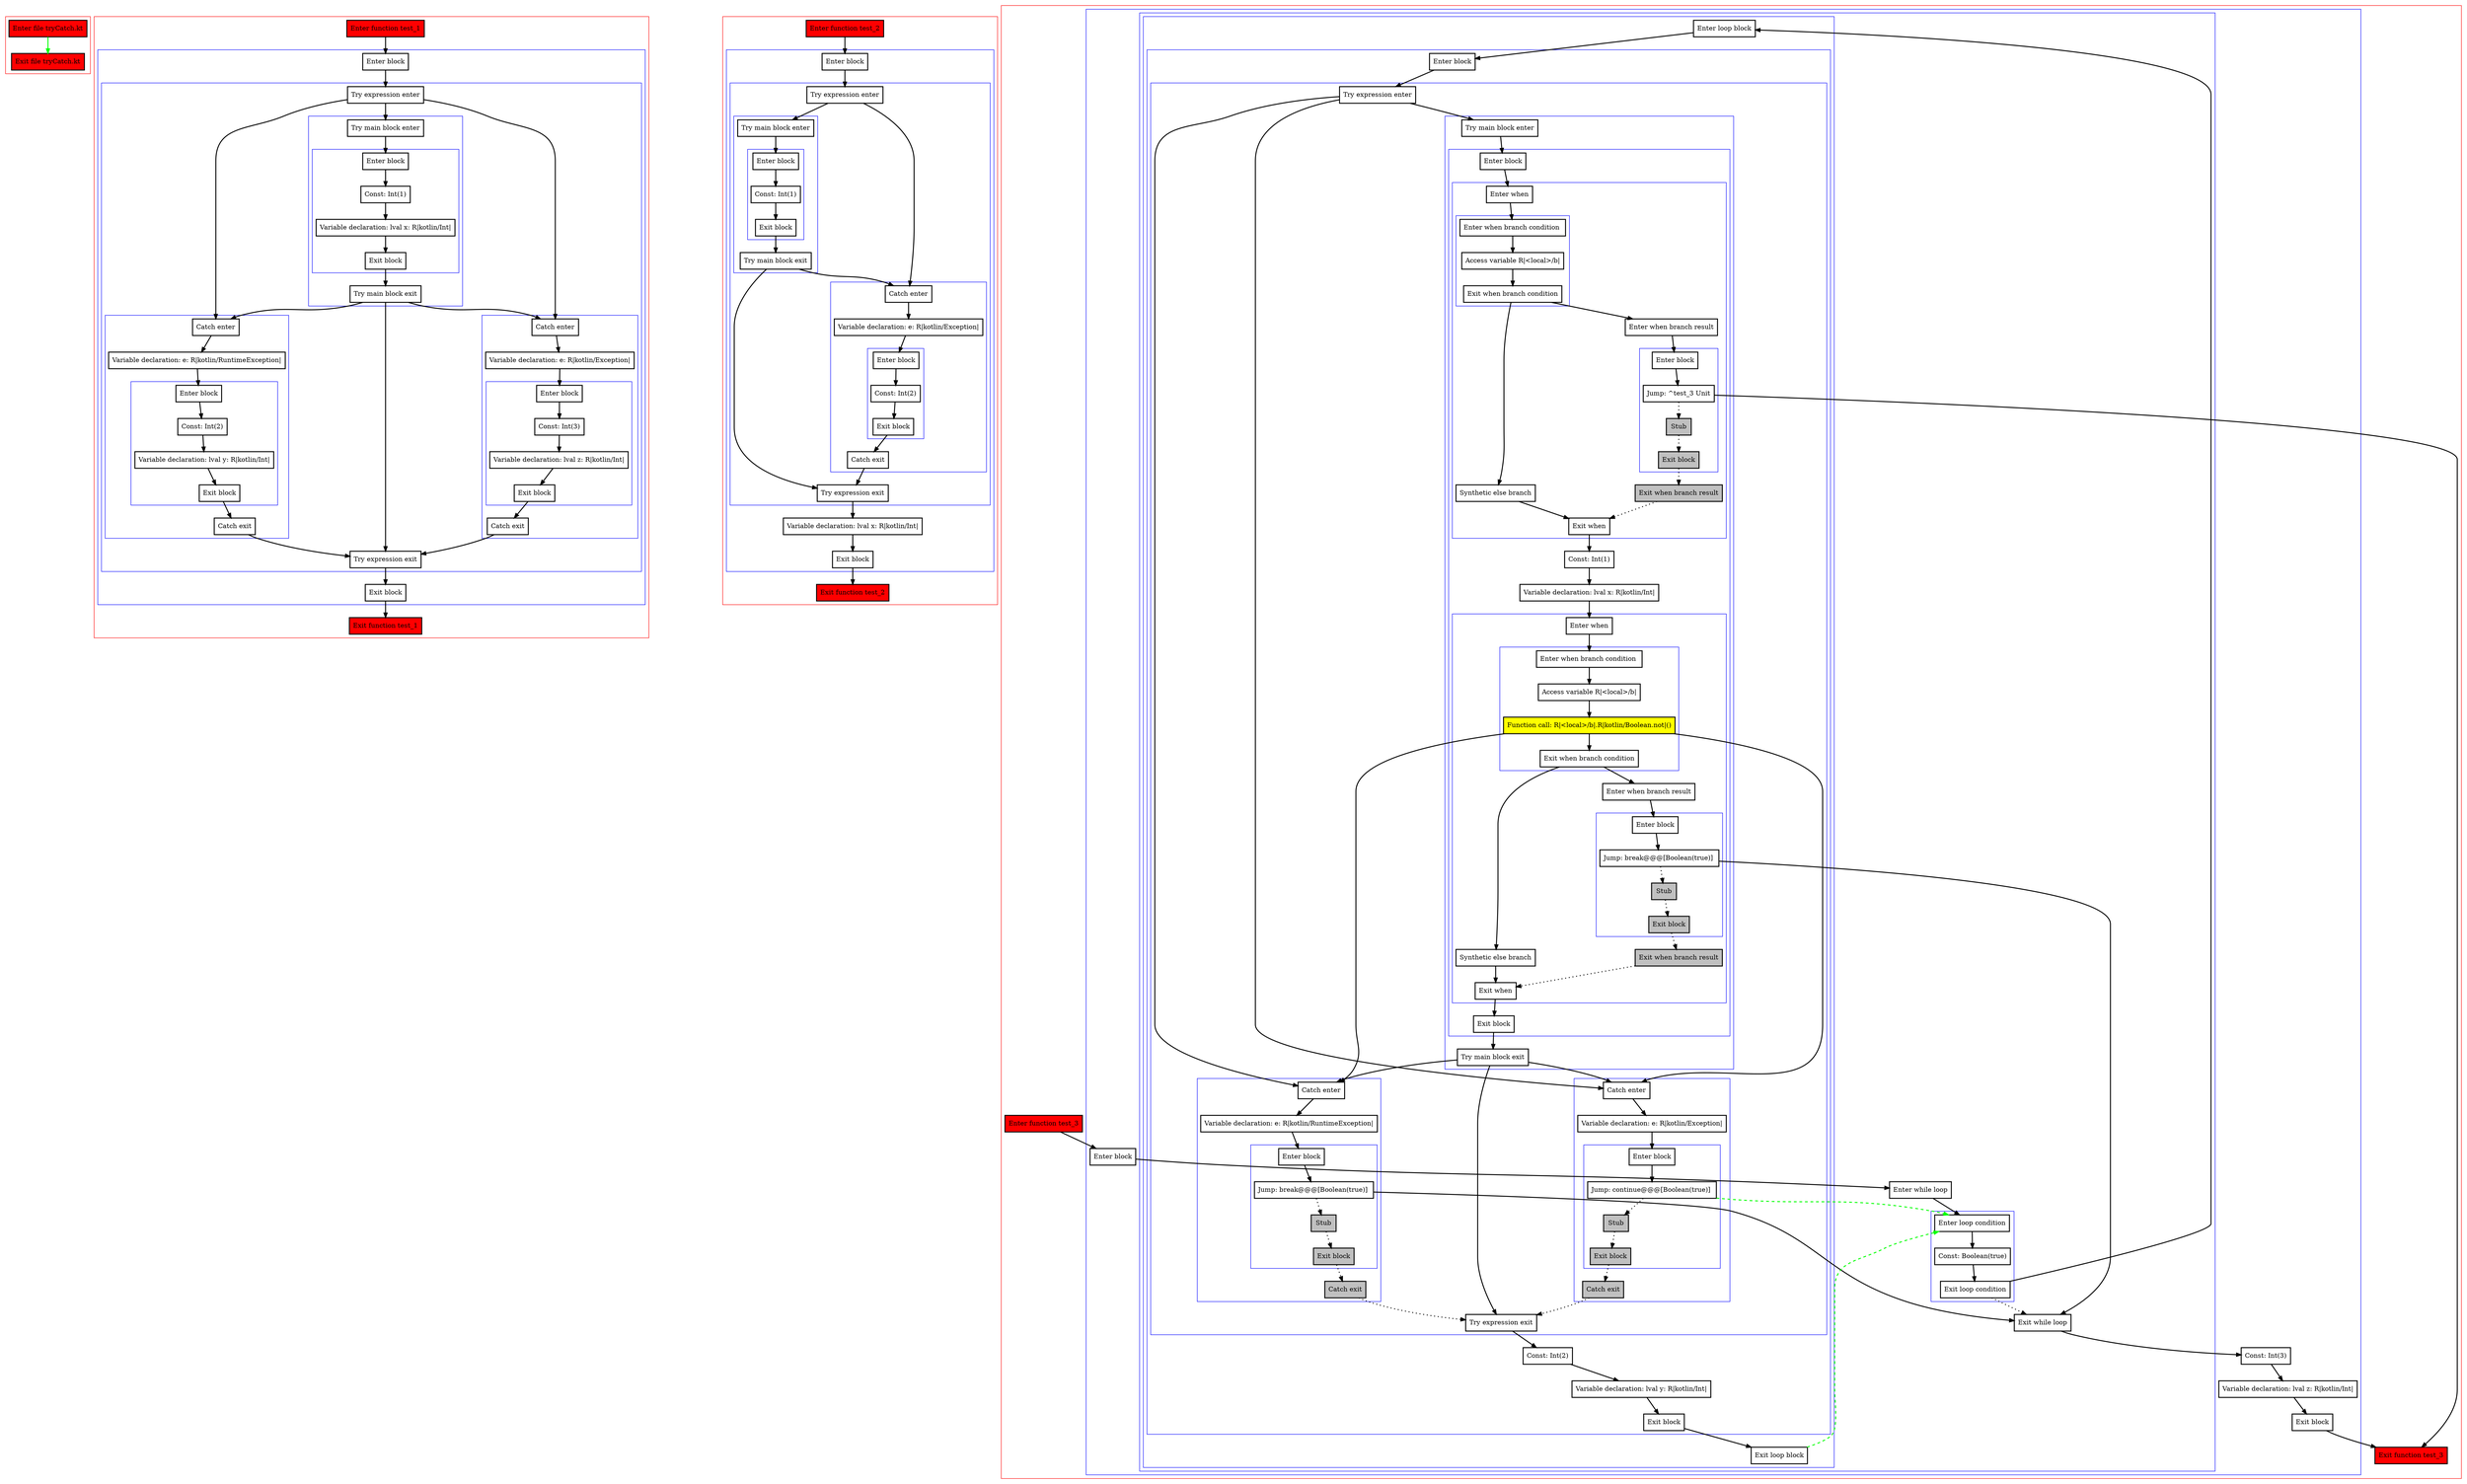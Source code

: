 digraph tryCatch_kt {
    graph [nodesep=3]
    node [shape=box penwidth=2]
    edge [penwidth=2]

    subgraph cluster_0 {
        color=red
        0 [label="Enter file tryCatch.kt" style="filled" fillcolor=red];
        1 [label="Exit file tryCatch.kt" style="filled" fillcolor=red];
    }
    0 -> {1} [color=green];

    subgraph cluster_1 {
        color=red
        2 [label="Enter function test_1" style="filled" fillcolor=red];
        subgraph cluster_2 {
            color=blue
            3 [label="Enter block"];
            subgraph cluster_3 {
                color=blue
                4 [label="Try expression enter"];
                subgraph cluster_4 {
                    color=blue
                    5 [label="Try main block enter"];
                    subgraph cluster_5 {
                        color=blue
                        6 [label="Enter block"];
                        7 [label="Const: Int(1)"];
                        8 [label="Variable declaration: lval x: R|kotlin/Int|"];
                        9 [label="Exit block"];
                    }
                    10 [label="Try main block exit"];
                }
                subgraph cluster_6 {
                    color=blue
                    11 [label="Catch enter"];
                    12 [label="Variable declaration: e: R|kotlin/RuntimeException|"];
                    subgraph cluster_7 {
                        color=blue
                        13 [label="Enter block"];
                        14 [label="Const: Int(2)"];
                        15 [label="Variable declaration: lval y: R|kotlin/Int|"];
                        16 [label="Exit block"];
                    }
                    17 [label="Catch exit"];
                }
                subgraph cluster_8 {
                    color=blue
                    18 [label="Catch enter"];
                    19 [label="Variable declaration: e: R|kotlin/Exception|"];
                    subgraph cluster_9 {
                        color=blue
                        20 [label="Enter block"];
                        21 [label="Const: Int(3)"];
                        22 [label="Variable declaration: lval z: R|kotlin/Int|"];
                        23 [label="Exit block"];
                    }
                    24 [label="Catch exit"];
                }
                25 [label="Try expression exit"];
            }
            26 [label="Exit block"];
        }
        27 [label="Exit function test_1" style="filled" fillcolor=red];
    }
    2 -> {3};
    3 -> {4};
    4 -> {5 11 18};
    5 -> {6};
    6 -> {7};
    7 -> {8};
    8 -> {9};
    9 -> {10};
    10 -> {11 18 25};
    11 -> {12};
    12 -> {13};
    13 -> {14};
    14 -> {15};
    15 -> {16};
    16 -> {17};
    17 -> {25};
    18 -> {19};
    19 -> {20};
    20 -> {21};
    21 -> {22};
    22 -> {23};
    23 -> {24};
    24 -> {25};
    25 -> {26};
    26 -> {27};

    subgraph cluster_10 {
        color=red
        28 [label="Enter function test_2" style="filled" fillcolor=red];
        subgraph cluster_11 {
            color=blue
            29 [label="Enter block"];
            subgraph cluster_12 {
                color=blue
                30 [label="Try expression enter"];
                subgraph cluster_13 {
                    color=blue
                    31 [label="Try main block enter"];
                    subgraph cluster_14 {
                        color=blue
                        32 [label="Enter block"];
                        33 [label="Const: Int(1)"];
                        34 [label="Exit block"];
                    }
                    35 [label="Try main block exit"];
                }
                subgraph cluster_15 {
                    color=blue
                    36 [label="Catch enter"];
                    37 [label="Variable declaration: e: R|kotlin/Exception|"];
                    subgraph cluster_16 {
                        color=blue
                        38 [label="Enter block"];
                        39 [label="Const: Int(2)"];
                        40 [label="Exit block"];
                    }
                    41 [label="Catch exit"];
                }
                42 [label="Try expression exit"];
            }
            43 [label="Variable declaration: lval x: R|kotlin/Int|"];
            44 [label="Exit block"];
        }
        45 [label="Exit function test_2" style="filled" fillcolor=red];
    }
    28 -> {29};
    29 -> {30};
    30 -> {31 36};
    31 -> {32};
    32 -> {33};
    33 -> {34};
    34 -> {35};
    35 -> {36 42};
    36 -> {37};
    37 -> {38};
    38 -> {39};
    39 -> {40};
    40 -> {41};
    41 -> {42};
    42 -> {43};
    43 -> {44};
    44 -> {45};

    subgraph cluster_17 {
        color=red
        46 [label="Enter function test_3" style="filled" fillcolor=red];
        subgraph cluster_18 {
            color=blue
            47 [label="Enter block"];
            subgraph cluster_19 {
                color=blue
                48 [label="Enter while loop"];
                subgraph cluster_20 {
                    color=blue
                    49 [label="Enter loop condition"];
                    50 [label="Const: Boolean(true)"];
                    51 [label="Exit loop condition"];
                }
                subgraph cluster_21 {
                    color=blue
                    52 [label="Enter loop block"];
                    subgraph cluster_22 {
                        color=blue
                        53 [label="Enter block"];
                        subgraph cluster_23 {
                            color=blue
                            54 [label="Try expression enter"];
                            subgraph cluster_24 {
                                color=blue
                                55 [label="Try main block enter"];
                                subgraph cluster_25 {
                                    color=blue
                                    56 [label="Enter block"];
                                    subgraph cluster_26 {
                                        color=blue
                                        57 [label="Enter when"];
                                        subgraph cluster_27 {
                                            color=blue
                                            58 [label="Enter when branch condition "];
                                            59 [label="Access variable R|<local>/b|"];
                                            60 [label="Exit when branch condition"];
                                        }
                                        61 [label="Synthetic else branch"];
                                        62 [label="Enter when branch result"];
                                        subgraph cluster_28 {
                                            color=blue
                                            63 [label="Enter block"];
                                            64 [label="Jump: ^test_3 Unit"];
                                            65 [label="Stub" style="filled" fillcolor=gray];
                                            66 [label="Exit block" style="filled" fillcolor=gray];
                                        }
                                        67 [label="Exit when branch result" style="filled" fillcolor=gray];
                                        68 [label="Exit when"];
                                    }
                                    69 [label="Const: Int(1)"];
                                    70 [label="Variable declaration: lval x: R|kotlin/Int|"];
                                    subgraph cluster_29 {
                                        color=blue
                                        71 [label="Enter when"];
                                        subgraph cluster_30 {
                                            color=blue
                                            72 [label="Enter when branch condition "];
                                            73 [label="Access variable R|<local>/b|"];
                                            74 [label="Function call: R|<local>/b|.R|kotlin/Boolean.not|()" style="filled" fillcolor=yellow];
                                            75 [label="Exit when branch condition"];
                                        }
                                        76 [label="Synthetic else branch"];
                                        77 [label="Enter when branch result"];
                                        subgraph cluster_31 {
                                            color=blue
                                            78 [label="Enter block"];
                                            79 [label="Jump: break@@@[Boolean(true)] "];
                                            80 [label="Stub" style="filled" fillcolor=gray];
                                            81 [label="Exit block" style="filled" fillcolor=gray];
                                        }
                                        82 [label="Exit when branch result" style="filled" fillcolor=gray];
                                        83 [label="Exit when"];
                                    }
                                    84 [label="Exit block"];
                                }
                                85 [label="Try main block exit"];
                            }
                            subgraph cluster_32 {
                                color=blue
                                86 [label="Catch enter"];
                                87 [label="Variable declaration: e: R|kotlin/RuntimeException|"];
                                subgraph cluster_33 {
                                    color=blue
                                    88 [label="Enter block"];
                                    89 [label="Jump: break@@@[Boolean(true)] "];
                                    90 [label="Stub" style="filled" fillcolor=gray];
                                    91 [label="Exit block" style="filled" fillcolor=gray];
                                }
                                92 [label="Catch exit" style="filled" fillcolor=gray];
                            }
                            subgraph cluster_34 {
                                color=blue
                                93 [label="Catch enter"];
                                94 [label="Variable declaration: e: R|kotlin/Exception|"];
                                subgraph cluster_35 {
                                    color=blue
                                    95 [label="Enter block"];
                                    96 [label="Jump: continue@@@[Boolean(true)] "];
                                    97 [label="Stub" style="filled" fillcolor=gray];
                                    98 [label="Exit block" style="filled" fillcolor=gray];
                                }
                                99 [label="Catch exit" style="filled" fillcolor=gray];
                            }
                            100 [label="Try expression exit"];
                        }
                        101 [label="Const: Int(2)"];
                        102 [label="Variable declaration: lval y: R|kotlin/Int|"];
                        103 [label="Exit block"];
                    }
                    104 [label="Exit loop block"];
                }
                105 [label="Exit while loop"];
            }
            106 [label="Const: Int(3)"];
            107 [label="Variable declaration: lval z: R|kotlin/Int|"];
            108 [label="Exit block"];
        }
        109 [label="Exit function test_3" style="filled" fillcolor=red];
    }
    46 -> {47};
    47 -> {48};
    48 -> {49};
    49 -> {50};
    50 -> {51};
    51 -> {52};
    51 -> {105} [style=dotted];
    52 -> {53};
    53 -> {54};
    54 -> {55 86 93};
    55 -> {56};
    56 -> {57};
    57 -> {58};
    58 -> {59};
    59 -> {60};
    60 -> {61 62};
    61 -> {68};
    62 -> {63};
    63 -> {64};
    64 -> {109};
    64 -> {65} [style=dotted];
    65 -> {66} [style=dotted];
    66 -> {67} [style=dotted];
    67 -> {68} [style=dotted];
    68 -> {69};
    69 -> {70};
    70 -> {71};
    71 -> {72};
    72 -> {73};
    73 -> {74};
    74 -> {75 86 93};
    75 -> {76 77};
    76 -> {83};
    77 -> {78};
    78 -> {79};
    79 -> {105};
    79 -> {80} [style=dotted];
    80 -> {81} [style=dotted];
    81 -> {82} [style=dotted];
    82 -> {83} [style=dotted];
    83 -> {84};
    84 -> {85};
    85 -> {86 93 100};
    86 -> {87};
    87 -> {88};
    88 -> {89};
    89 -> {105};
    89 -> {90} [style=dotted];
    90 -> {91} [style=dotted];
    91 -> {92} [style=dotted];
    92 -> {100} [style=dotted];
    93 -> {94};
    94 -> {95};
    95 -> {96};
    96 -> {49} [color=green style=dashed];
    96 -> {97} [style=dotted];
    97 -> {98} [style=dotted];
    98 -> {99} [style=dotted];
    99 -> {100} [style=dotted];
    100 -> {101};
    101 -> {102};
    102 -> {103};
    103 -> {104};
    104 -> {49} [color=green style=dashed];
    105 -> {106};
    106 -> {107};
    107 -> {108};
    108 -> {109};

}
